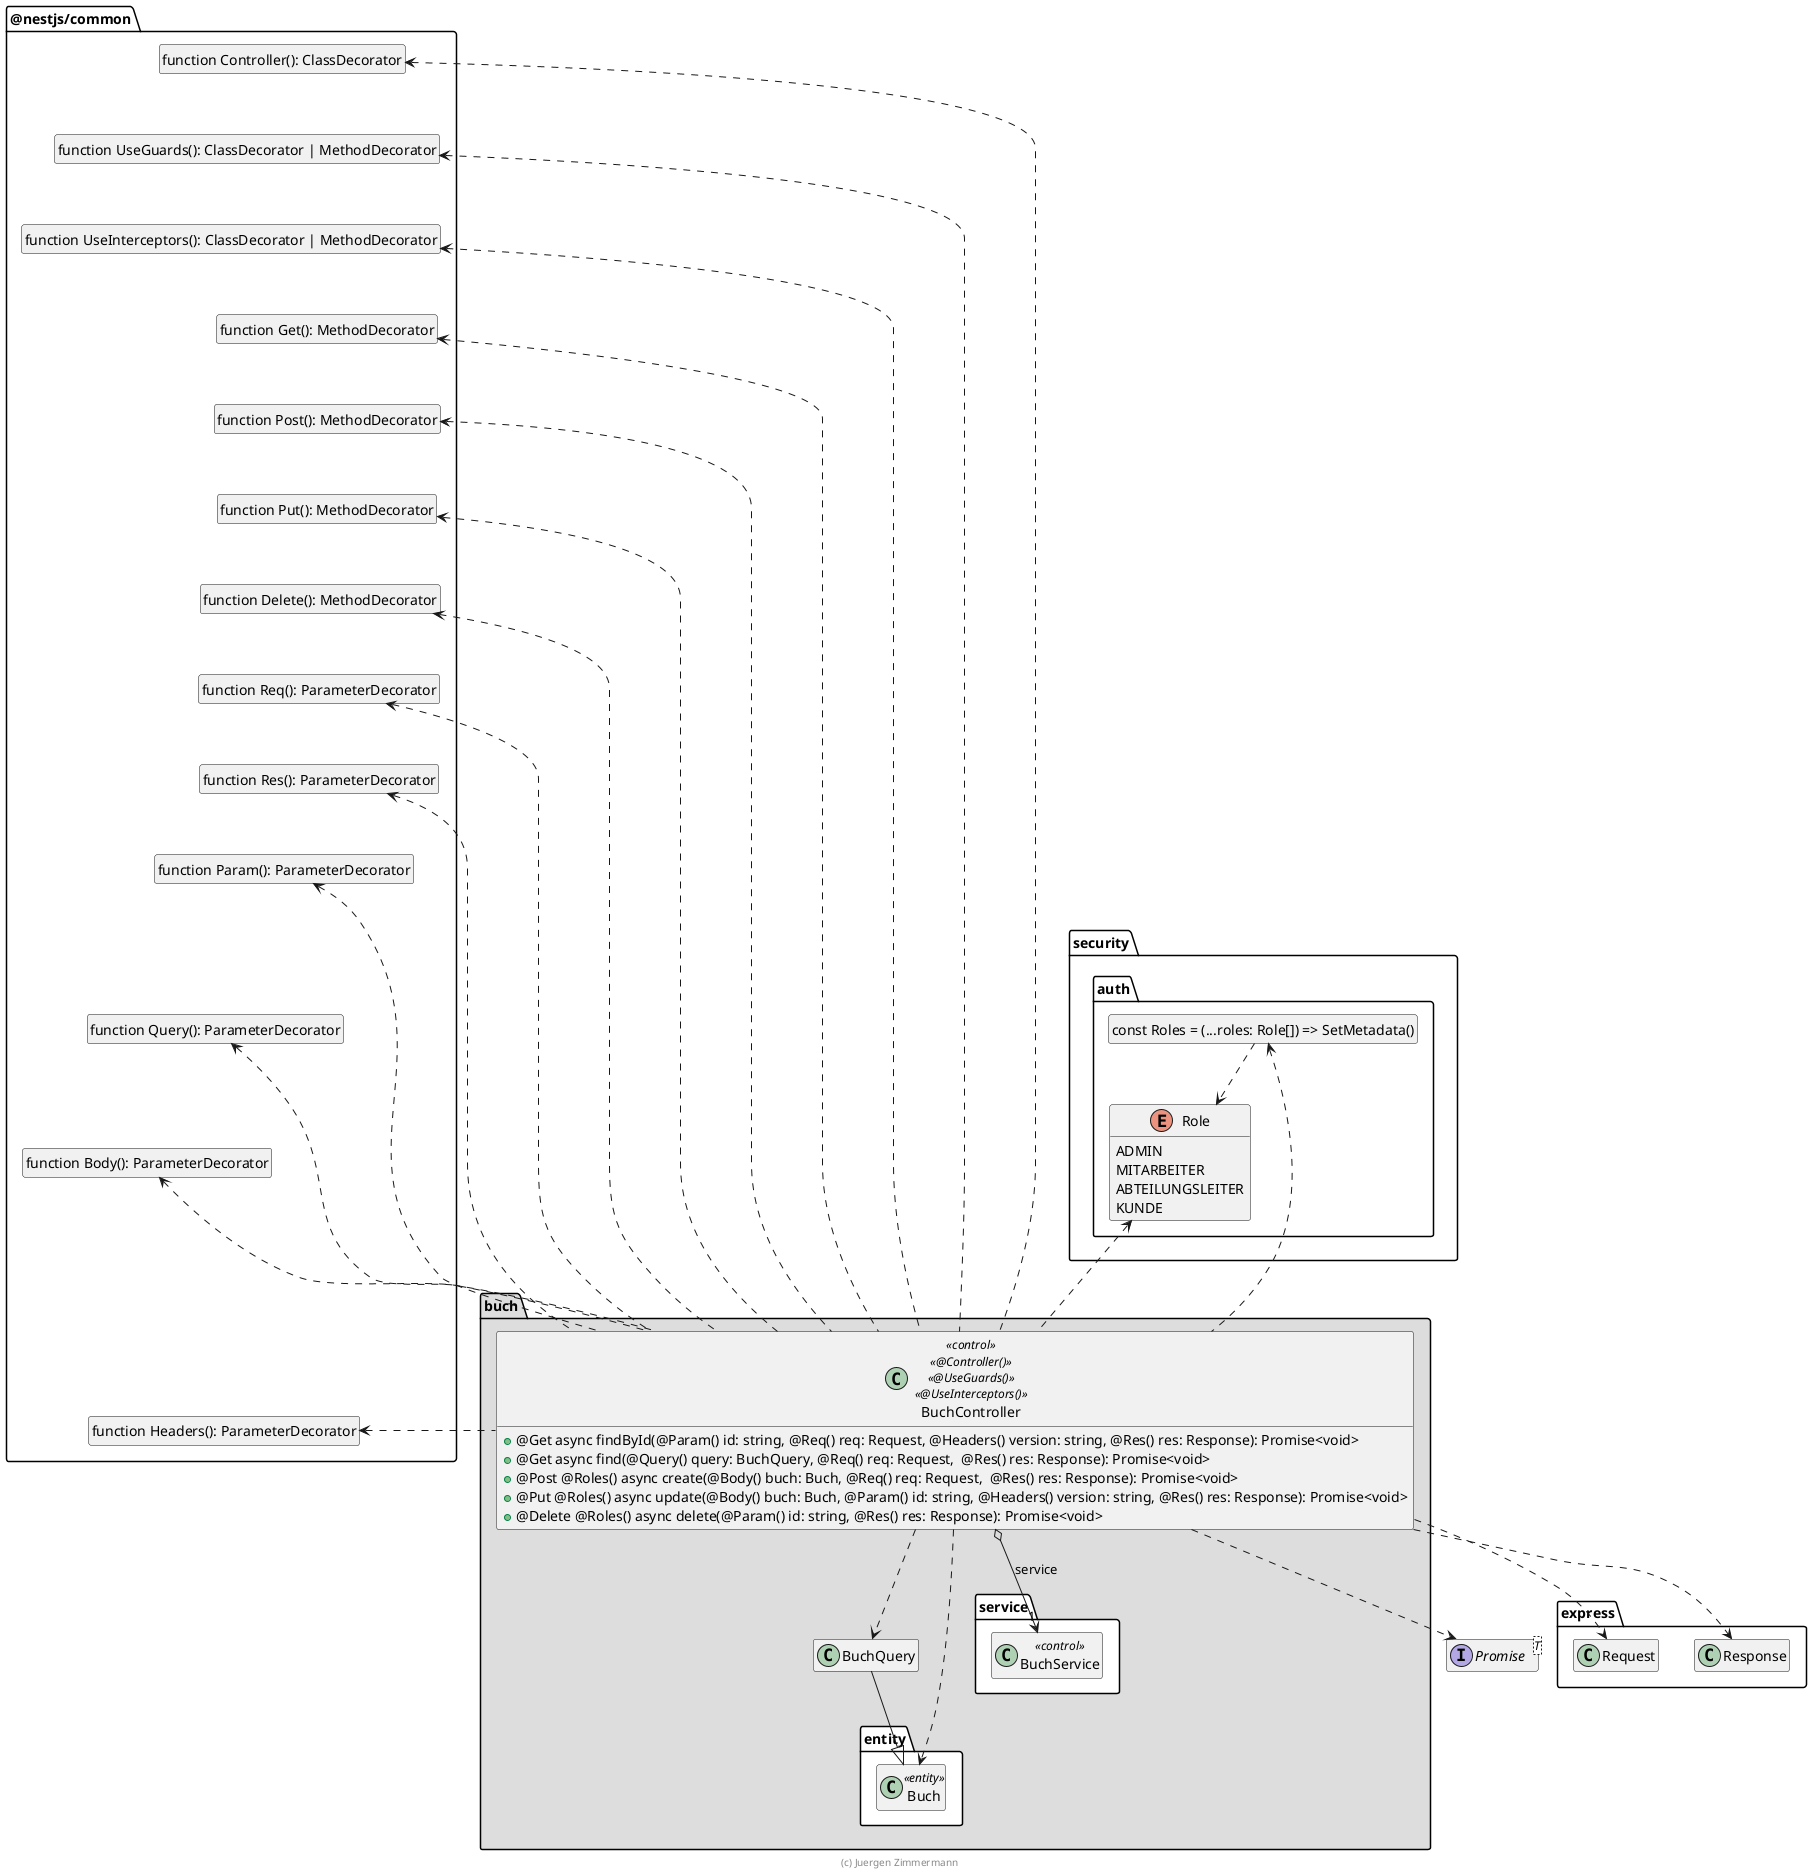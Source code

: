 ' Copyright (C) 2019 - present Juergen Zimmermann, Hochschule Karlsruhe
'
' This program is free software: you can redistribute it and/or modify
' it under the terms of the GNU General Public License as published by
' the Free Software Foundation, either version 3 of the License, or
' (at your option) any later version.
'
' This program is distributed in the hope that it will be useful,
' but WITHOUT ANY WARRANTY; without even the implied warranty of
' MERCHANTABILITY or FITNESS FOR A PARTICULAR PURPOSE.  See the
' GNU General Public License for more details.
'
' You should have received a copy of the GNU General Public License
' along with this program.  If not, see <https://www.gnu.org/licenses/>.

' Preview durch <Alt>d

@startuml Controller-Klasse

interface Promise<T>

package @nestjs/common {
  class "function Controller(): ClassDecorator" as Controller
  hide Controller circle

  class "function UseGuards(): ClassDecorator | MethodDecorator" as UseGuards
  hide UseGuards circle

  class "function UseInterceptors(): ClassDecorator | MethodDecorator" as UseInterceptors
  hide UseInterceptors circle

  class "function Get(): MethodDecorator" as Get
  hide Get circle

  class "function Post(): MethodDecorator" as Post
  hide Post circle

  class "function Put(): MethodDecorator" as Put
  hide Put circle

  class "function Delete(): MethodDecorator" as Delete
  hide Delete circle

  class "function Req(): ParameterDecorator" as Req
  hide Req circle

  class "function Res(): ParameterDecorator" as Res
  hide Res circle

  class "function Param(): ParameterDecorator" as Param
  hide Param circle

  class "function Query(): ParameterDecorator" as Query
  hide Query circle

  class "function Body(): ParameterDecorator" as Body
  hide Body circle

  class "function Headers(): ParameterDecorator" as Headers
  hide Headers circle

  Controller -[hidden]down-> UseGuards
  UseGuards -[hidden]down-> UseInterceptors
  UseInterceptors -[hidden]down-> Get
  Get -[hidden]down-> Post
  Post -[hidden]down-> Put
  Put -[hidden]down-> Delete
  Delete -[hidden]down-> Req
  Req -[hidden]down-> Res
  Res -[hidden]down-> Param
  Param -[hidden]down-> Query
  Query -[hidden]down-> Body
  Body -[hidden]down-> Headers
}

package express {
  class Request
  class Response
}

package security.auth {
  enum Role {
    ADMIN
    MITARBEITER
    ABTEILUNGSLEITER
    KUNDE
  }

  class "const Roles = (...roles: Role[]) => SetMetadata()" as Roles
  hide Roles circle

  Roles ..> Role
}

package buch #DDDDDD {
  package entity #FFFFFF {
    class Buch <<entity>>
  }

  package service #FFFFFF {
    class BuchService << control >>
  }

  BuchQuery --|> Buch

  BuchController o-down-> "1" BuchService : service
  BuchController ..> Buch

  BuchController .up.> Controller
  BuchController .up.> UseGuards
  BuchController .up.> UseInterceptors
  BuchController .up.> Get
  BuchController .up.> Post
  BuchController .up.> Put
  BuchController .up.> Delete
  BuchController .up.> Req
  BuchController .up.> Res
  BuchController .up.> Param
  BuchController .up.> Query
  BuchController .up.> Body
  BuchController .up.> Headers

  BuchController .up.> Roles
  BuchController .up.> Role

  BuchController ..> BuchQuery

  BuchController ..> Request
  BuchController ..> Response
  BuchController ..> Promise

  class BuchController << control >> << @Controller() >> << @UseGuards() >> << @UseInterceptors() >> {
    + @Get async findById(@Param() id: string, @Req() req: Request, @Headers() version: string, @Res() res: Response): Promise<void>
    + @Get async find(@Query() query: BuchQuery, @Req() req: Request,  @Res() res: Response): Promise<void>
    + @Post @Roles() async create(@Body() buch: Buch, @Req() req: Request,  @Res() res: Response): Promise<void>
    + @Put @Roles() async update(@Body() buch: Buch, @Param() id: string, @Headers() version: string, @Res() res: Response): Promise<void>
    + @Delete @Roles() async delete(@Param() id: string, @Res() res: Response): Promise<void>
  }
}

hide empty members

footer (c) Juergen Zimmermann

@enduml
